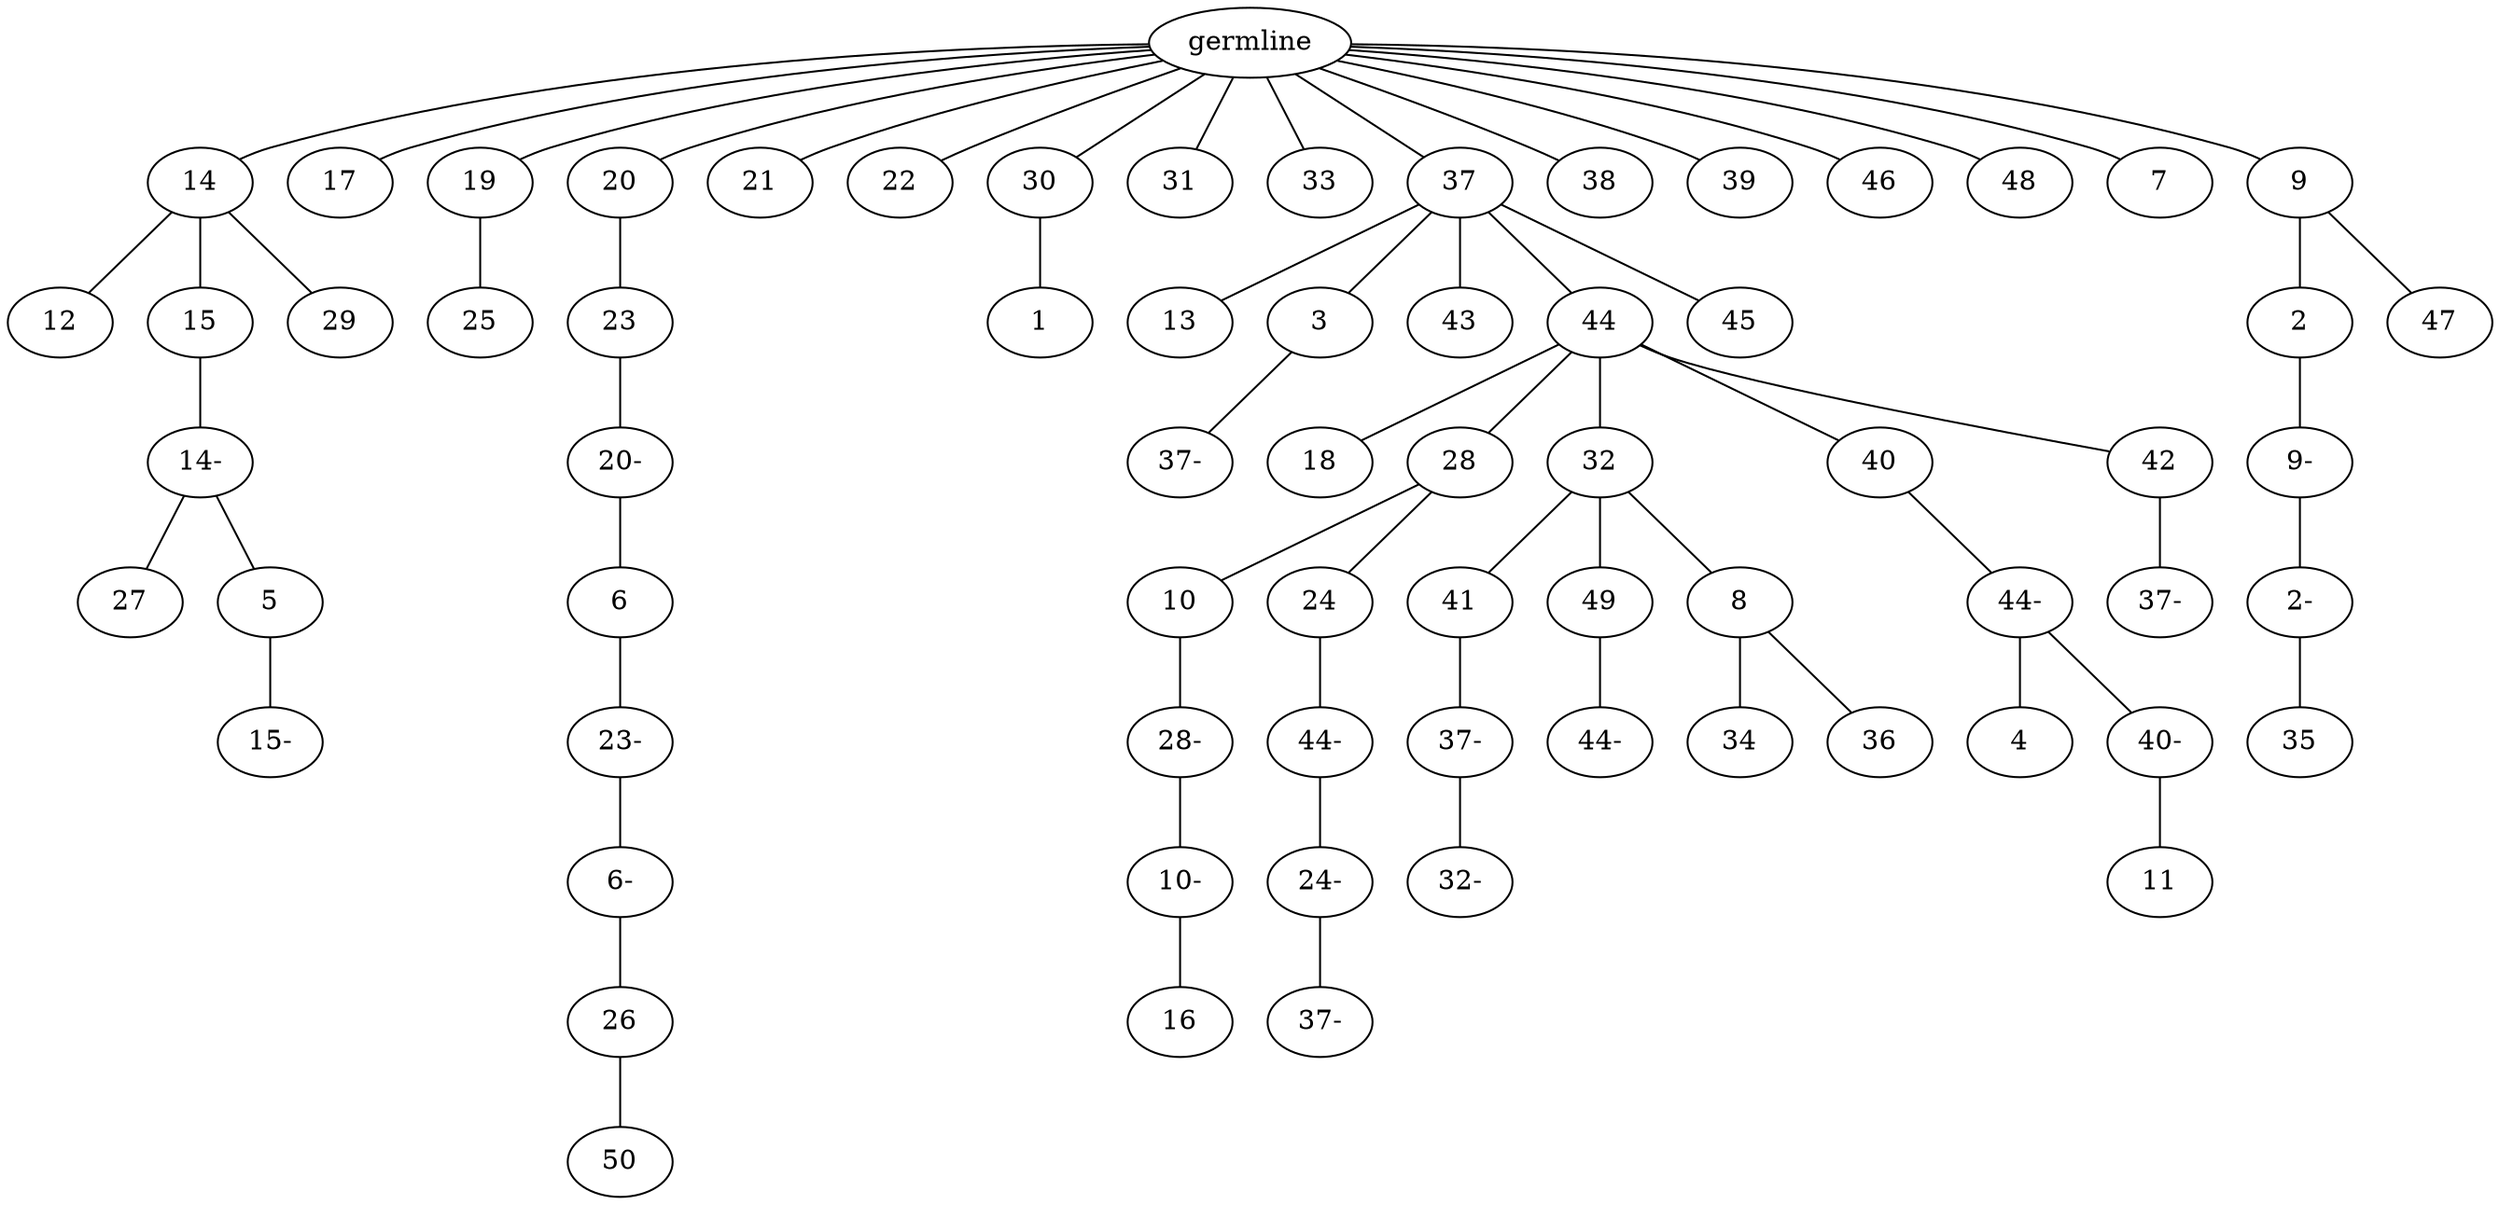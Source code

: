 graph tree {
    "139898252173264" [label="germline"];
    "139898253621904" [label="14"];
    "139898252807760" [label="12"];
    "139898252806944" [label="15"];
    "139898252804256" [label="14-"];
    "139898252807136" [label="27"];
    "139898252804208" [label="5"];
    "139898252806992" [label="15-"];
    "139898252806032" [label="29"];
    "139898253622816" [label="17"];
    "139898253622432" [label="19"];
    "139898252804784" [label="25"];
    "139898253620272" [label="20"];
    "139898252808000" [label="23"];
    "139898252805648" [label="20-"];
    "139898252805600" [label="6"];
    "139898252804688" [label="23-"];
    "139898252804928" [label="6-"];
    "139898252660544" [label="26"];
    "139898252549760" [label="50"];
    "139898252806560" [label="21"];
    "139898252806848" [label="22"];
    "139898252807568" [label="30"];
    "139898252806128" [label="1"];
    "139898252808144" [label="31"];
    "139898252804640" [label="33"];
    "139898252805360" [label="37"];
    "139898252807952" [label="13"];
    "139898252805024" [label="3"];
    "139898252658768" [label="37-"];
    "139898252807184" [label="43"];
    "139898252804736" [label="44"];
    "139898252838848" [label="18"];
    "139898252660112" [label="28"];
    "139898254045824" [label="10"];
    "139898254048176" [label="28-"];
    "139898254419472" [label="10-"];
    "139898254420528" [label="16"];
    "139898254045344" [label="24"];
    "139898254047696" [label="44-"];
    "139898254420960" [label="24-"];
    "139898252992416" [label="37-"];
    "139898252660448" [label="32"];
    "139898254045536" [label="41"];
    "139898254421680" [label="37-"];
    "139898254418944" [label="32-"];
    "139898254421248" [label="49"];
    "139898254421152" [label="44-"];
    "139898254419712" [label="8"];
    "139898254421200" [label="34"];
    "139898254421296" [label="36"];
    "139898254046256" [label="40"];
    "139898254419568" [label="44-"];
    "139898254420048" [label="4"];
    "139898254418320" [label="40-"];
    "139898254421584" [label="11"];
    "139898254045920" [label="42"];
    "139898254418080" [label="37-"];
    "139898252547696" [label="45"];
    "139898252806512" [label="38"];
    "139898252806896" [label="39"];
    "139898254048464" [label="46"];
    "139898252837840" [label="48"];
    "139898252806176" [label="7"];
    "139898254421344" [label="9"];
    "139898254419856" [label="2"];
    "139898254420720" [label="9-"];
    "139898254421632" [label="2-"];
    "139898253169760" [label="35"];
    "139898254421104" [label="47"];
    "139898252173264" -- "139898253621904";
    "139898252173264" -- "139898253622816";
    "139898252173264" -- "139898253622432";
    "139898252173264" -- "139898253620272";
    "139898252173264" -- "139898252806560";
    "139898252173264" -- "139898252806848";
    "139898252173264" -- "139898252807568";
    "139898252173264" -- "139898252808144";
    "139898252173264" -- "139898252804640";
    "139898252173264" -- "139898252805360";
    "139898252173264" -- "139898252806512";
    "139898252173264" -- "139898252806896";
    "139898252173264" -- "139898254048464";
    "139898252173264" -- "139898252837840";
    "139898252173264" -- "139898252806176";
    "139898252173264" -- "139898254421344";
    "139898253621904" -- "139898252807760";
    "139898253621904" -- "139898252806944";
    "139898253621904" -- "139898252806032";
    "139898252806944" -- "139898252804256";
    "139898252804256" -- "139898252807136";
    "139898252804256" -- "139898252804208";
    "139898252804208" -- "139898252806992";
    "139898253622432" -- "139898252804784";
    "139898253620272" -- "139898252808000";
    "139898252808000" -- "139898252805648";
    "139898252805648" -- "139898252805600";
    "139898252805600" -- "139898252804688";
    "139898252804688" -- "139898252804928";
    "139898252804928" -- "139898252660544";
    "139898252660544" -- "139898252549760";
    "139898252807568" -- "139898252806128";
    "139898252805360" -- "139898252807952";
    "139898252805360" -- "139898252805024";
    "139898252805360" -- "139898252807184";
    "139898252805360" -- "139898252804736";
    "139898252805360" -- "139898252547696";
    "139898252805024" -- "139898252658768";
    "139898252804736" -- "139898252838848";
    "139898252804736" -- "139898252660112";
    "139898252804736" -- "139898252660448";
    "139898252804736" -- "139898254046256";
    "139898252804736" -- "139898254045920";
    "139898252660112" -- "139898254045824";
    "139898252660112" -- "139898254045344";
    "139898254045824" -- "139898254048176";
    "139898254048176" -- "139898254419472";
    "139898254419472" -- "139898254420528";
    "139898254045344" -- "139898254047696";
    "139898254047696" -- "139898254420960";
    "139898254420960" -- "139898252992416";
    "139898252660448" -- "139898254045536";
    "139898252660448" -- "139898254421248";
    "139898252660448" -- "139898254419712";
    "139898254045536" -- "139898254421680";
    "139898254421680" -- "139898254418944";
    "139898254421248" -- "139898254421152";
    "139898254419712" -- "139898254421200";
    "139898254419712" -- "139898254421296";
    "139898254046256" -- "139898254419568";
    "139898254419568" -- "139898254420048";
    "139898254419568" -- "139898254418320";
    "139898254418320" -- "139898254421584";
    "139898254045920" -- "139898254418080";
    "139898254421344" -- "139898254419856";
    "139898254421344" -- "139898254421104";
    "139898254419856" -- "139898254420720";
    "139898254420720" -- "139898254421632";
    "139898254421632" -- "139898253169760";
}
